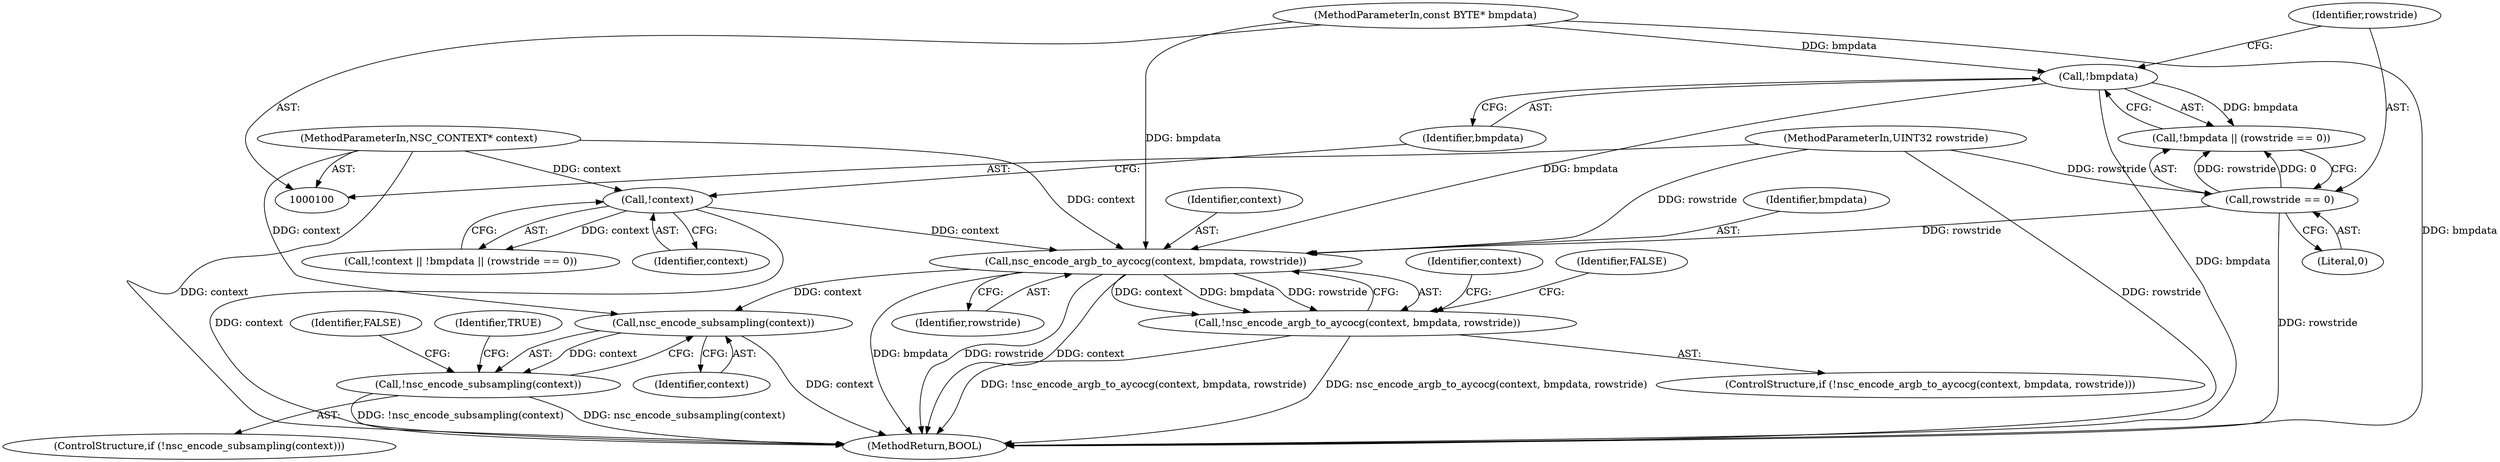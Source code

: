 digraph "0_FreeRDP_d1112c279bd1a327e8e4d0b5f371458bf2579659_4@pointer" {
"1000119" [label="(Call,nsc_encode_argb_to_aycocg(context, bmpdata, rowstride))"];
"1000107" [label="(Call,!context)"];
"1000101" [label="(MethodParameterIn,NSC_CONTEXT* context)"];
"1000110" [label="(Call,!bmpdata)"];
"1000102" [label="(MethodParameterIn,const BYTE* bmpdata)"];
"1000112" [label="(Call,rowstride == 0)"];
"1000103" [label="(MethodParameterIn,UINT32 rowstride)"];
"1000118" [label="(Call,!nsc_encode_argb_to_aycocg(context, bmpdata, rowstride))"];
"1000132" [label="(Call,nsc_encode_subsampling(context))"];
"1000131" [label="(Call,!nsc_encode_subsampling(context))"];
"1000119" [label="(Call,nsc_encode_argb_to_aycocg(context, bmpdata, rowstride))"];
"1000135" [label="(Identifier,FALSE)"];
"1000138" [label="(MethodReturn,BOOL)"];
"1000103" [label="(MethodParameterIn,UINT32 rowstride)"];
"1000111" [label="(Identifier,bmpdata)"];
"1000127" [label="(Identifier,context)"];
"1000132" [label="(Call,nsc_encode_subsampling(context))"];
"1000122" [label="(Identifier,rowstride)"];
"1000130" [label="(ControlStructure,if (!nsc_encode_subsampling(context)))"];
"1000108" [label="(Identifier,context)"];
"1000109" [label="(Call,!bmpdata || (rowstride == 0))"];
"1000107" [label="(Call,!context)"];
"1000131" [label="(Call,!nsc_encode_subsampling(context))"];
"1000121" [label="(Identifier,bmpdata)"];
"1000133" [label="(Identifier,context)"];
"1000110" [label="(Call,!bmpdata)"];
"1000102" [label="(MethodParameterIn,const BYTE* bmpdata)"];
"1000113" [label="(Identifier,rowstride)"];
"1000112" [label="(Call,rowstride == 0)"];
"1000114" [label="(Literal,0)"];
"1000101" [label="(MethodParameterIn,NSC_CONTEXT* context)"];
"1000120" [label="(Identifier,context)"];
"1000106" [label="(Call,!context || !bmpdata || (rowstride == 0))"];
"1000118" [label="(Call,!nsc_encode_argb_to_aycocg(context, bmpdata, rowstride))"];
"1000137" [label="(Identifier,TRUE)"];
"1000124" [label="(Identifier,FALSE)"];
"1000117" [label="(ControlStructure,if (!nsc_encode_argb_to_aycocg(context, bmpdata, rowstride)))"];
"1000119" -> "1000118"  [label="AST: "];
"1000119" -> "1000122"  [label="CFG: "];
"1000120" -> "1000119"  [label="AST: "];
"1000121" -> "1000119"  [label="AST: "];
"1000122" -> "1000119"  [label="AST: "];
"1000118" -> "1000119"  [label="CFG: "];
"1000119" -> "1000138"  [label="DDG: bmpdata"];
"1000119" -> "1000138"  [label="DDG: rowstride"];
"1000119" -> "1000138"  [label="DDG: context"];
"1000119" -> "1000118"  [label="DDG: context"];
"1000119" -> "1000118"  [label="DDG: bmpdata"];
"1000119" -> "1000118"  [label="DDG: rowstride"];
"1000107" -> "1000119"  [label="DDG: context"];
"1000101" -> "1000119"  [label="DDG: context"];
"1000110" -> "1000119"  [label="DDG: bmpdata"];
"1000102" -> "1000119"  [label="DDG: bmpdata"];
"1000112" -> "1000119"  [label="DDG: rowstride"];
"1000103" -> "1000119"  [label="DDG: rowstride"];
"1000119" -> "1000132"  [label="DDG: context"];
"1000107" -> "1000106"  [label="AST: "];
"1000107" -> "1000108"  [label="CFG: "];
"1000108" -> "1000107"  [label="AST: "];
"1000111" -> "1000107"  [label="CFG: "];
"1000106" -> "1000107"  [label="CFG: "];
"1000107" -> "1000138"  [label="DDG: context"];
"1000107" -> "1000106"  [label="DDG: context"];
"1000101" -> "1000107"  [label="DDG: context"];
"1000101" -> "1000100"  [label="AST: "];
"1000101" -> "1000138"  [label="DDG: context"];
"1000101" -> "1000132"  [label="DDG: context"];
"1000110" -> "1000109"  [label="AST: "];
"1000110" -> "1000111"  [label="CFG: "];
"1000111" -> "1000110"  [label="AST: "];
"1000113" -> "1000110"  [label="CFG: "];
"1000109" -> "1000110"  [label="CFG: "];
"1000110" -> "1000138"  [label="DDG: bmpdata"];
"1000110" -> "1000109"  [label="DDG: bmpdata"];
"1000102" -> "1000110"  [label="DDG: bmpdata"];
"1000102" -> "1000100"  [label="AST: "];
"1000102" -> "1000138"  [label="DDG: bmpdata"];
"1000112" -> "1000109"  [label="AST: "];
"1000112" -> "1000114"  [label="CFG: "];
"1000113" -> "1000112"  [label="AST: "];
"1000114" -> "1000112"  [label="AST: "];
"1000109" -> "1000112"  [label="CFG: "];
"1000112" -> "1000138"  [label="DDG: rowstride"];
"1000112" -> "1000109"  [label="DDG: rowstride"];
"1000112" -> "1000109"  [label="DDG: 0"];
"1000103" -> "1000112"  [label="DDG: rowstride"];
"1000103" -> "1000100"  [label="AST: "];
"1000103" -> "1000138"  [label="DDG: rowstride"];
"1000118" -> "1000117"  [label="AST: "];
"1000124" -> "1000118"  [label="CFG: "];
"1000127" -> "1000118"  [label="CFG: "];
"1000118" -> "1000138"  [label="DDG: !nsc_encode_argb_to_aycocg(context, bmpdata, rowstride)"];
"1000118" -> "1000138"  [label="DDG: nsc_encode_argb_to_aycocg(context, bmpdata, rowstride)"];
"1000132" -> "1000131"  [label="AST: "];
"1000132" -> "1000133"  [label="CFG: "];
"1000133" -> "1000132"  [label="AST: "];
"1000131" -> "1000132"  [label="CFG: "];
"1000132" -> "1000138"  [label="DDG: context"];
"1000132" -> "1000131"  [label="DDG: context"];
"1000131" -> "1000130"  [label="AST: "];
"1000135" -> "1000131"  [label="CFG: "];
"1000137" -> "1000131"  [label="CFG: "];
"1000131" -> "1000138"  [label="DDG: nsc_encode_subsampling(context)"];
"1000131" -> "1000138"  [label="DDG: !nsc_encode_subsampling(context)"];
}
